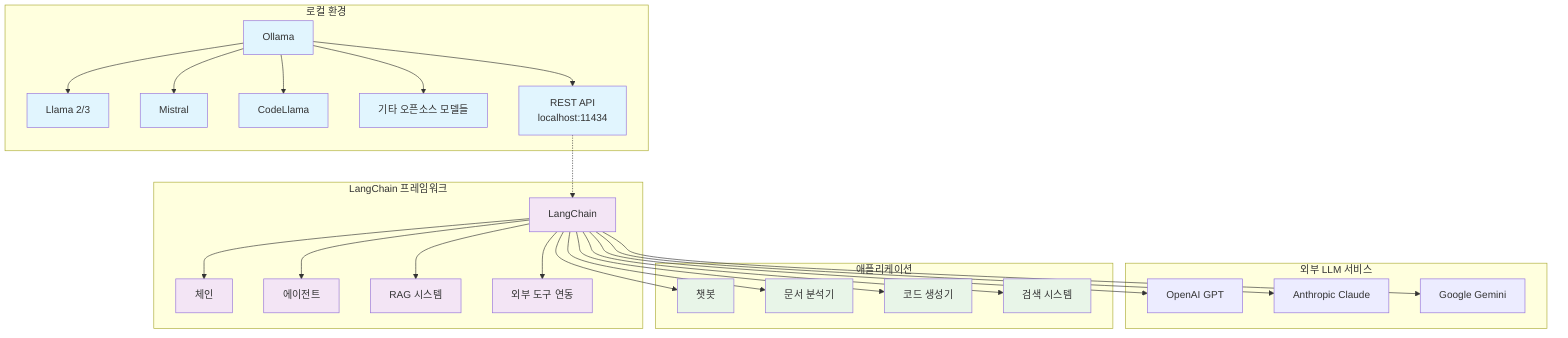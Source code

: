 graph TB
    subgraph "로컬 환경"
        O[Ollama]
        O --> M1[Llama 2/3]
        O --> M2[Mistral]
        O --> M3[CodeLlama]
        O --> M4[기타 오픈소스 모델들]
        O --> API[REST API<br/>localhost:11434]
    end
    
    subgraph "LangChain 프레임워크"
        LC[LangChain]
        LC --> Chain[체인]
        LC --> Agent[에이전트]
        LC --> RAG[RAG 시스템]
        LC --> Tools[외부 도구 연동]
    end
    
    subgraph "외부 LLM 서비스"
        OpenAI[OpenAI GPT]
        Anthropic[Anthropic Claude]
        Google[Google Gemini]
    end
    
    subgraph "애플리케이션"
        App1[챗봇]
        App2[문서 분석기]
        App3[코드 생성기]
        App4[검색 시스템]
    end
    
    API -.-> LC
    LC --> OpenAI
    LC --> Anthropic
    LC --> Google
    
    LC --> App1
    LC --> App2
    LC --> App3
    LC --> App4
    
    classDef ollama fill:#e1f5fe
    classDef langchain fill:#f3e5f5
    classDef apps fill:#e8f5e8
    
    class O,M1,M2,M3,M4,API ollama
    class LC,Chain,Agent,RAG,Tools langchain
    class App1,App2,App3,App4 apps